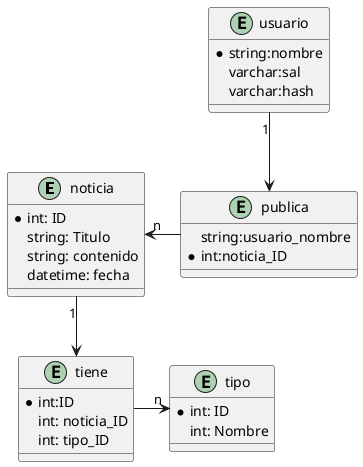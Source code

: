 @startuml Cartelera
    entity noticia{
        *int: ID
        string: Titulo
        string: contenido
        datetime: fecha
    }
    
    entity tipo{
        *int: ID
        int: Nombre
    }

    entity tiene{
        *int:ID
        int: noticia_ID
        int: tipo_ID
    }

    entity usuario{
        *string:nombre
        varchar:sal
        varchar:hash
    }

    entity publica{
        string:usuario_nombre
        *int:noticia_ID
    }

    noticia "1" --> tiene
    tiene -r> "n" tipo
    usuario "1" --> publica
    publica -l> "n" noticia

@enduml